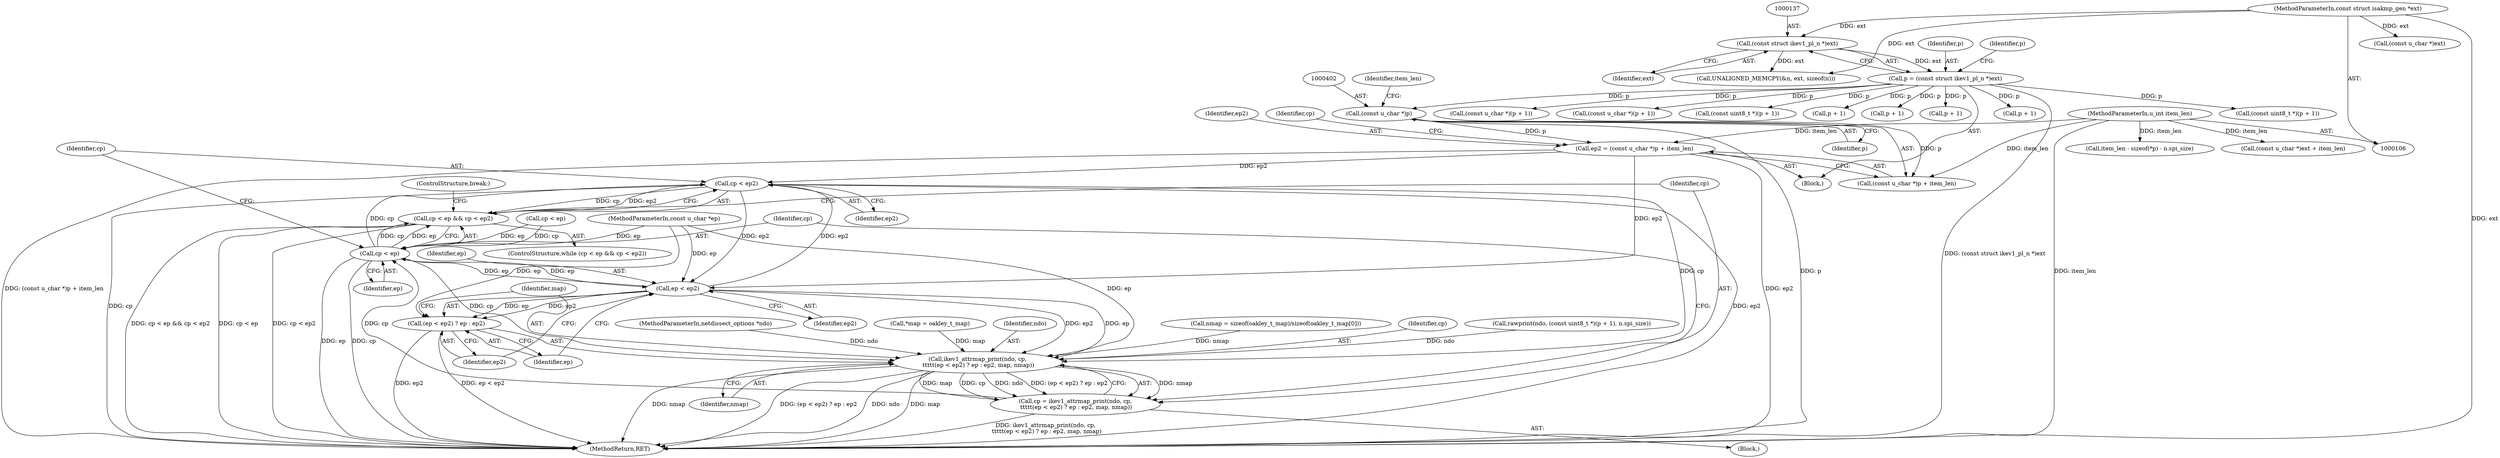 digraph "0_tcpdump_c2ef693866beae071a24b45c49f9674af1df4028@integer" {
"1000398" [label="(Call,ep2 = (const u_char *)p + item_len)"];
"1000401" [label="(Call,(const u_char *)p)"];
"1000134" [label="(Call,p = (const struct ikev1_pl_n *)ext)"];
"1000136" [label="(Call,(const struct ikev1_pl_n *)ext)"];
"1000109" [label="(MethodParameterIn,const struct isakmp_gen *ext)"];
"1000110" [label="(MethodParameterIn,u_int item_len)"];
"1000441" [label="(Call,cp < ep2)"];
"1000437" [label="(Call,cp < ep && cp < ep2)"];
"1000447" [label="(Call,ikev1_attrmap_print(ndo, cp,\n \t\t\t\t\t(ep < ep2) ? ep : ep2, map, nmap))"];
"1000445" [label="(Call,cp = ikev1_attrmap_print(ndo, cp,\n \t\t\t\t\t(ep < ep2) ? ep : ep2, map, nmap))"];
"1000438" [label="(Call,cp < ep)"];
"1000451" [label="(Call,ep < ep2)"];
"1000450" [label="(Call,(ep < ep2) ? ep : ep2)"];
"1000493" [label="(Call,item_len - sizeof(*p) - n.spi_size)"];
"1000116" [label="(Block,)"];
"1000255" [label="(Call,p + 1)"];
"1000400" [label="(Call,(const u_char *)p + item_len)"];
"1000452" [label="(Identifier,ep)"];
"1000438" [label="(Call,cp < ep)"];
"1000440" [label="(Identifier,ep)"];
"1000378" [label="(Call,(const uint8_t *)(p + 1))"];
"1000455" [label="(Identifier,ep2)"];
"1000443" [label="(Identifier,ep2)"];
"1000523" [label="(MethodReturn,RET)"];
"1000141" [label="(Identifier,p)"];
"1000436" [label="(ControlStructure,while (cp < ep && cp < ep2))"];
"1000454" [label="(Identifier,ep)"];
"1000134" [label="(Call,p = (const struct ikev1_pl_n *)ext)"];
"1000509" [label="(Call,(const u_char *)ext)"];
"1000390" [label="(Call,(const u_char *)(p + 1))"];
"1000264" [label="(Call,(const u_char *)(p + 1))"];
"1000458" [label="(ControlStructure,break;)"];
"1000406" [label="(Call,cp < ep)"];
"1000399" [label="(Identifier,ep2)"];
"1000253" [label="(Call,(const uint8_t *)(p + 1))"];
"1000380" [label="(Call,p + 1)"];
"1000447" [label="(Call,ikev1_attrmap_print(ndo, cp,\n \t\t\t\t\t(ep < ep2) ? ep : ep2, map, nmap))"];
"1000439" [label="(Identifier,cp)"];
"1000142" [label="(Call,UNALIGNED_MEMCPY(&n, ext, sizeof(n)))"];
"1000508" [label="(Call,(const u_char *)ext + item_len)"];
"1000110" [label="(MethodParameterIn,u_int item_len)"];
"1000453" [label="(Identifier,ep2)"];
"1000266" [label="(Call,p + 1)"];
"1000441" [label="(Call,cp < ep2)"];
"1000138" [label="(Identifier,ext)"];
"1000442" [label="(Identifier,cp)"];
"1000392" [label="(Call,p + 1)"];
"1000457" [label="(Identifier,nmap)"];
"1000376" [label="(Call,rawprint(ndo, (const uint8_t *)(p + 1), n.spi_size))"];
"1000407" [label="(Identifier,cp)"];
"1000135" [label="(Identifier,p)"];
"1000107" [label="(MethodParameterIn,netdissect_options *ndo)"];
"1000111" [label="(MethodParameterIn,const u_char *ep)"];
"1000446" [label="(Identifier,cp)"];
"1000437" [label="(Call,cp < ep && cp < ep2)"];
"1000456" [label="(Identifier,map)"];
"1000423" [label="(Call,*map = oakley_t_map)"];
"1000450" [label="(Call,(ep < ep2) ? ep : ep2)"];
"1000109" [label="(MethodParameterIn,const struct isakmp_gen *ext)"];
"1000445" [label="(Call,cp = ikev1_attrmap_print(ndo, cp,\n \t\t\t\t\t(ep < ep2) ? ep : ep2, map, nmap))"];
"1000398" [label="(Call,ep2 = (const u_char *)p + item_len)"];
"1000401" [label="(Call,(const u_char *)p)"];
"1000448" [label="(Identifier,ndo)"];
"1000427" [label="(Call,nmap = sizeof(oakley_t_map)/sizeof(oakley_t_map[0]))"];
"1000404" [label="(Identifier,item_len)"];
"1000451" [label="(Call,ep < ep2)"];
"1000444" [label="(Block,)"];
"1000449" [label="(Identifier,cp)"];
"1000403" [label="(Identifier,p)"];
"1000136" [label="(Call,(const struct ikev1_pl_n *)ext)"];
"1000398" -> "1000116"  [label="AST: "];
"1000398" -> "1000400"  [label="CFG: "];
"1000399" -> "1000398"  [label="AST: "];
"1000400" -> "1000398"  [label="AST: "];
"1000407" -> "1000398"  [label="CFG: "];
"1000398" -> "1000523"  [label="DDG: (const u_char *)p + item_len"];
"1000398" -> "1000523"  [label="DDG: ep2"];
"1000401" -> "1000398"  [label="DDG: p"];
"1000110" -> "1000398"  [label="DDG: item_len"];
"1000398" -> "1000441"  [label="DDG: ep2"];
"1000398" -> "1000451"  [label="DDG: ep2"];
"1000401" -> "1000400"  [label="AST: "];
"1000401" -> "1000403"  [label="CFG: "];
"1000402" -> "1000401"  [label="AST: "];
"1000403" -> "1000401"  [label="AST: "];
"1000404" -> "1000401"  [label="CFG: "];
"1000401" -> "1000523"  [label="DDG: p"];
"1000401" -> "1000400"  [label="DDG: p"];
"1000134" -> "1000401"  [label="DDG: p"];
"1000134" -> "1000116"  [label="AST: "];
"1000134" -> "1000136"  [label="CFG: "];
"1000135" -> "1000134"  [label="AST: "];
"1000136" -> "1000134"  [label="AST: "];
"1000141" -> "1000134"  [label="CFG: "];
"1000134" -> "1000523"  [label="DDG: (const struct ikev1_pl_n *)ext"];
"1000136" -> "1000134"  [label="DDG: ext"];
"1000134" -> "1000253"  [label="DDG: p"];
"1000134" -> "1000255"  [label="DDG: p"];
"1000134" -> "1000264"  [label="DDG: p"];
"1000134" -> "1000266"  [label="DDG: p"];
"1000134" -> "1000378"  [label="DDG: p"];
"1000134" -> "1000380"  [label="DDG: p"];
"1000134" -> "1000390"  [label="DDG: p"];
"1000134" -> "1000392"  [label="DDG: p"];
"1000136" -> "1000138"  [label="CFG: "];
"1000137" -> "1000136"  [label="AST: "];
"1000138" -> "1000136"  [label="AST: "];
"1000109" -> "1000136"  [label="DDG: ext"];
"1000136" -> "1000142"  [label="DDG: ext"];
"1000109" -> "1000106"  [label="AST: "];
"1000109" -> "1000523"  [label="DDG: ext"];
"1000109" -> "1000142"  [label="DDG: ext"];
"1000109" -> "1000509"  [label="DDG: ext"];
"1000110" -> "1000106"  [label="AST: "];
"1000110" -> "1000523"  [label="DDG: item_len"];
"1000110" -> "1000400"  [label="DDG: item_len"];
"1000110" -> "1000493"  [label="DDG: item_len"];
"1000110" -> "1000508"  [label="DDG: item_len"];
"1000441" -> "1000437"  [label="AST: "];
"1000441" -> "1000443"  [label="CFG: "];
"1000442" -> "1000441"  [label="AST: "];
"1000443" -> "1000441"  [label="AST: "];
"1000437" -> "1000441"  [label="CFG: "];
"1000441" -> "1000523"  [label="DDG: cp"];
"1000441" -> "1000523"  [label="DDG: ep2"];
"1000441" -> "1000437"  [label="DDG: cp"];
"1000441" -> "1000437"  [label="DDG: ep2"];
"1000438" -> "1000441"  [label="DDG: cp"];
"1000451" -> "1000441"  [label="DDG: ep2"];
"1000441" -> "1000447"  [label="DDG: cp"];
"1000441" -> "1000451"  [label="DDG: ep2"];
"1000437" -> "1000436"  [label="AST: "];
"1000437" -> "1000438"  [label="CFG: "];
"1000438" -> "1000437"  [label="AST: "];
"1000446" -> "1000437"  [label="CFG: "];
"1000458" -> "1000437"  [label="CFG: "];
"1000437" -> "1000523"  [label="DDG: cp < ep && cp < ep2"];
"1000437" -> "1000523"  [label="DDG: cp < ep"];
"1000437" -> "1000523"  [label="DDG: cp < ep2"];
"1000438" -> "1000437"  [label="DDG: cp"];
"1000438" -> "1000437"  [label="DDG: ep"];
"1000447" -> "1000445"  [label="AST: "];
"1000447" -> "1000457"  [label="CFG: "];
"1000448" -> "1000447"  [label="AST: "];
"1000449" -> "1000447"  [label="AST: "];
"1000450" -> "1000447"  [label="AST: "];
"1000456" -> "1000447"  [label="AST: "];
"1000457" -> "1000447"  [label="AST: "];
"1000445" -> "1000447"  [label="CFG: "];
"1000447" -> "1000523"  [label="DDG: nmap"];
"1000447" -> "1000523"  [label="DDG: (ep < ep2) ? ep : ep2"];
"1000447" -> "1000523"  [label="DDG: ndo"];
"1000447" -> "1000523"  [label="DDG: map"];
"1000447" -> "1000445"  [label="DDG: nmap"];
"1000447" -> "1000445"  [label="DDG: map"];
"1000447" -> "1000445"  [label="DDG: cp"];
"1000447" -> "1000445"  [label="DDG: ndo"];
"1000447" -> "1000445"  [label="DDG: (ep < ep2) ? ep : ep2"];
"1000376" -> "1000447"  [label="DDG: ndo"];
"1000107" -> "1000447"  [label="DDG: ndo"];
"1000438" -> "1000447"  [label="DDG: cp"];
"1000451" -> "1000447"  [label="DDG: ep"];
"1000451" -> "1000447"  [label="DDG: ep2"];
"1000111" -> "1000447"  [label="DDG: ep"];
"1000423" -> "1000447"  [label="DDG: map"];
"1000427" -> "1000447"  [label="DDG: nmap"];
"1000445" -> "1000444"  [label="AST: "];
"1000446" -> "1000445"  [label="AST: "];
"1000439" -> "1000445"  [label="CFG: "];
"1000445" -> "1000523"  [label="DDG: ikev1_attrmap_print(ndo, cp,\n \t\t\t\t\t(ep < ep2) ? ep : ep2, map, nmap)"];
"1000445" -> "1000438"  [label="DDG: cp"];
"1000438" -> "1000440"  [label="CFG: "];
"1000439" -> "1000438"  [label="AST: "];
"1000440" -> "1000438"  [label="AST: "];
"1000442" -> "1000438"  [label="CFG: "];
"1000438" -> "1000523"  [label="DDG: ep"];
"1000438" -> "1000523"  [label="DDG: cp"];
"1000406" -> "1000438"  [label="DDG: cp"];
"1000406" -> "1000438"  [label="DDG: ep"];
"1000111" -> "1000438"  [label="DDG: ep"];
"1000451" -> "1000438"  [label="DDG: ep"];
"1000438" -> "1000451"  [label="DDG: ep"];
"1000451" -> "1000450"  [label="AST: "];
"1000451" -> "1000453"  [label="CFG: "];
"1000452" -> "1000451"  [label="AST: "];
"1000453" -> "1000451"  [label="AST: "];
"1000454" -> "1000451"  [label="CFG: "];
"1000455" -> "1000451"  [label="CFG: "];
"1000111" -> "1000451"  [label="DDG: ep"];
"1000451" -> "1000450"  [label="DDG: ep"];
"1000451" -> "1000450"  [label="DDG: ep2"];
"1000450" -> "1000454"  [label="CFG: "];
"1000450" -> "1000455"  [label="CFG: "];
"1000454" -> "1000450"  [label="AST: "];
"1000455" -> "1000450"  [label="AST: "];
"1000456" -> "1000450"  [label="CFG: "];
"1000450" -> "1000523"  [label="DDG: ep2"];
"1000450" -> "1000523"  [label="DDG: ep < ep2"];
"1000111" -> "1000450"  [label="DDG: ep"];
}
